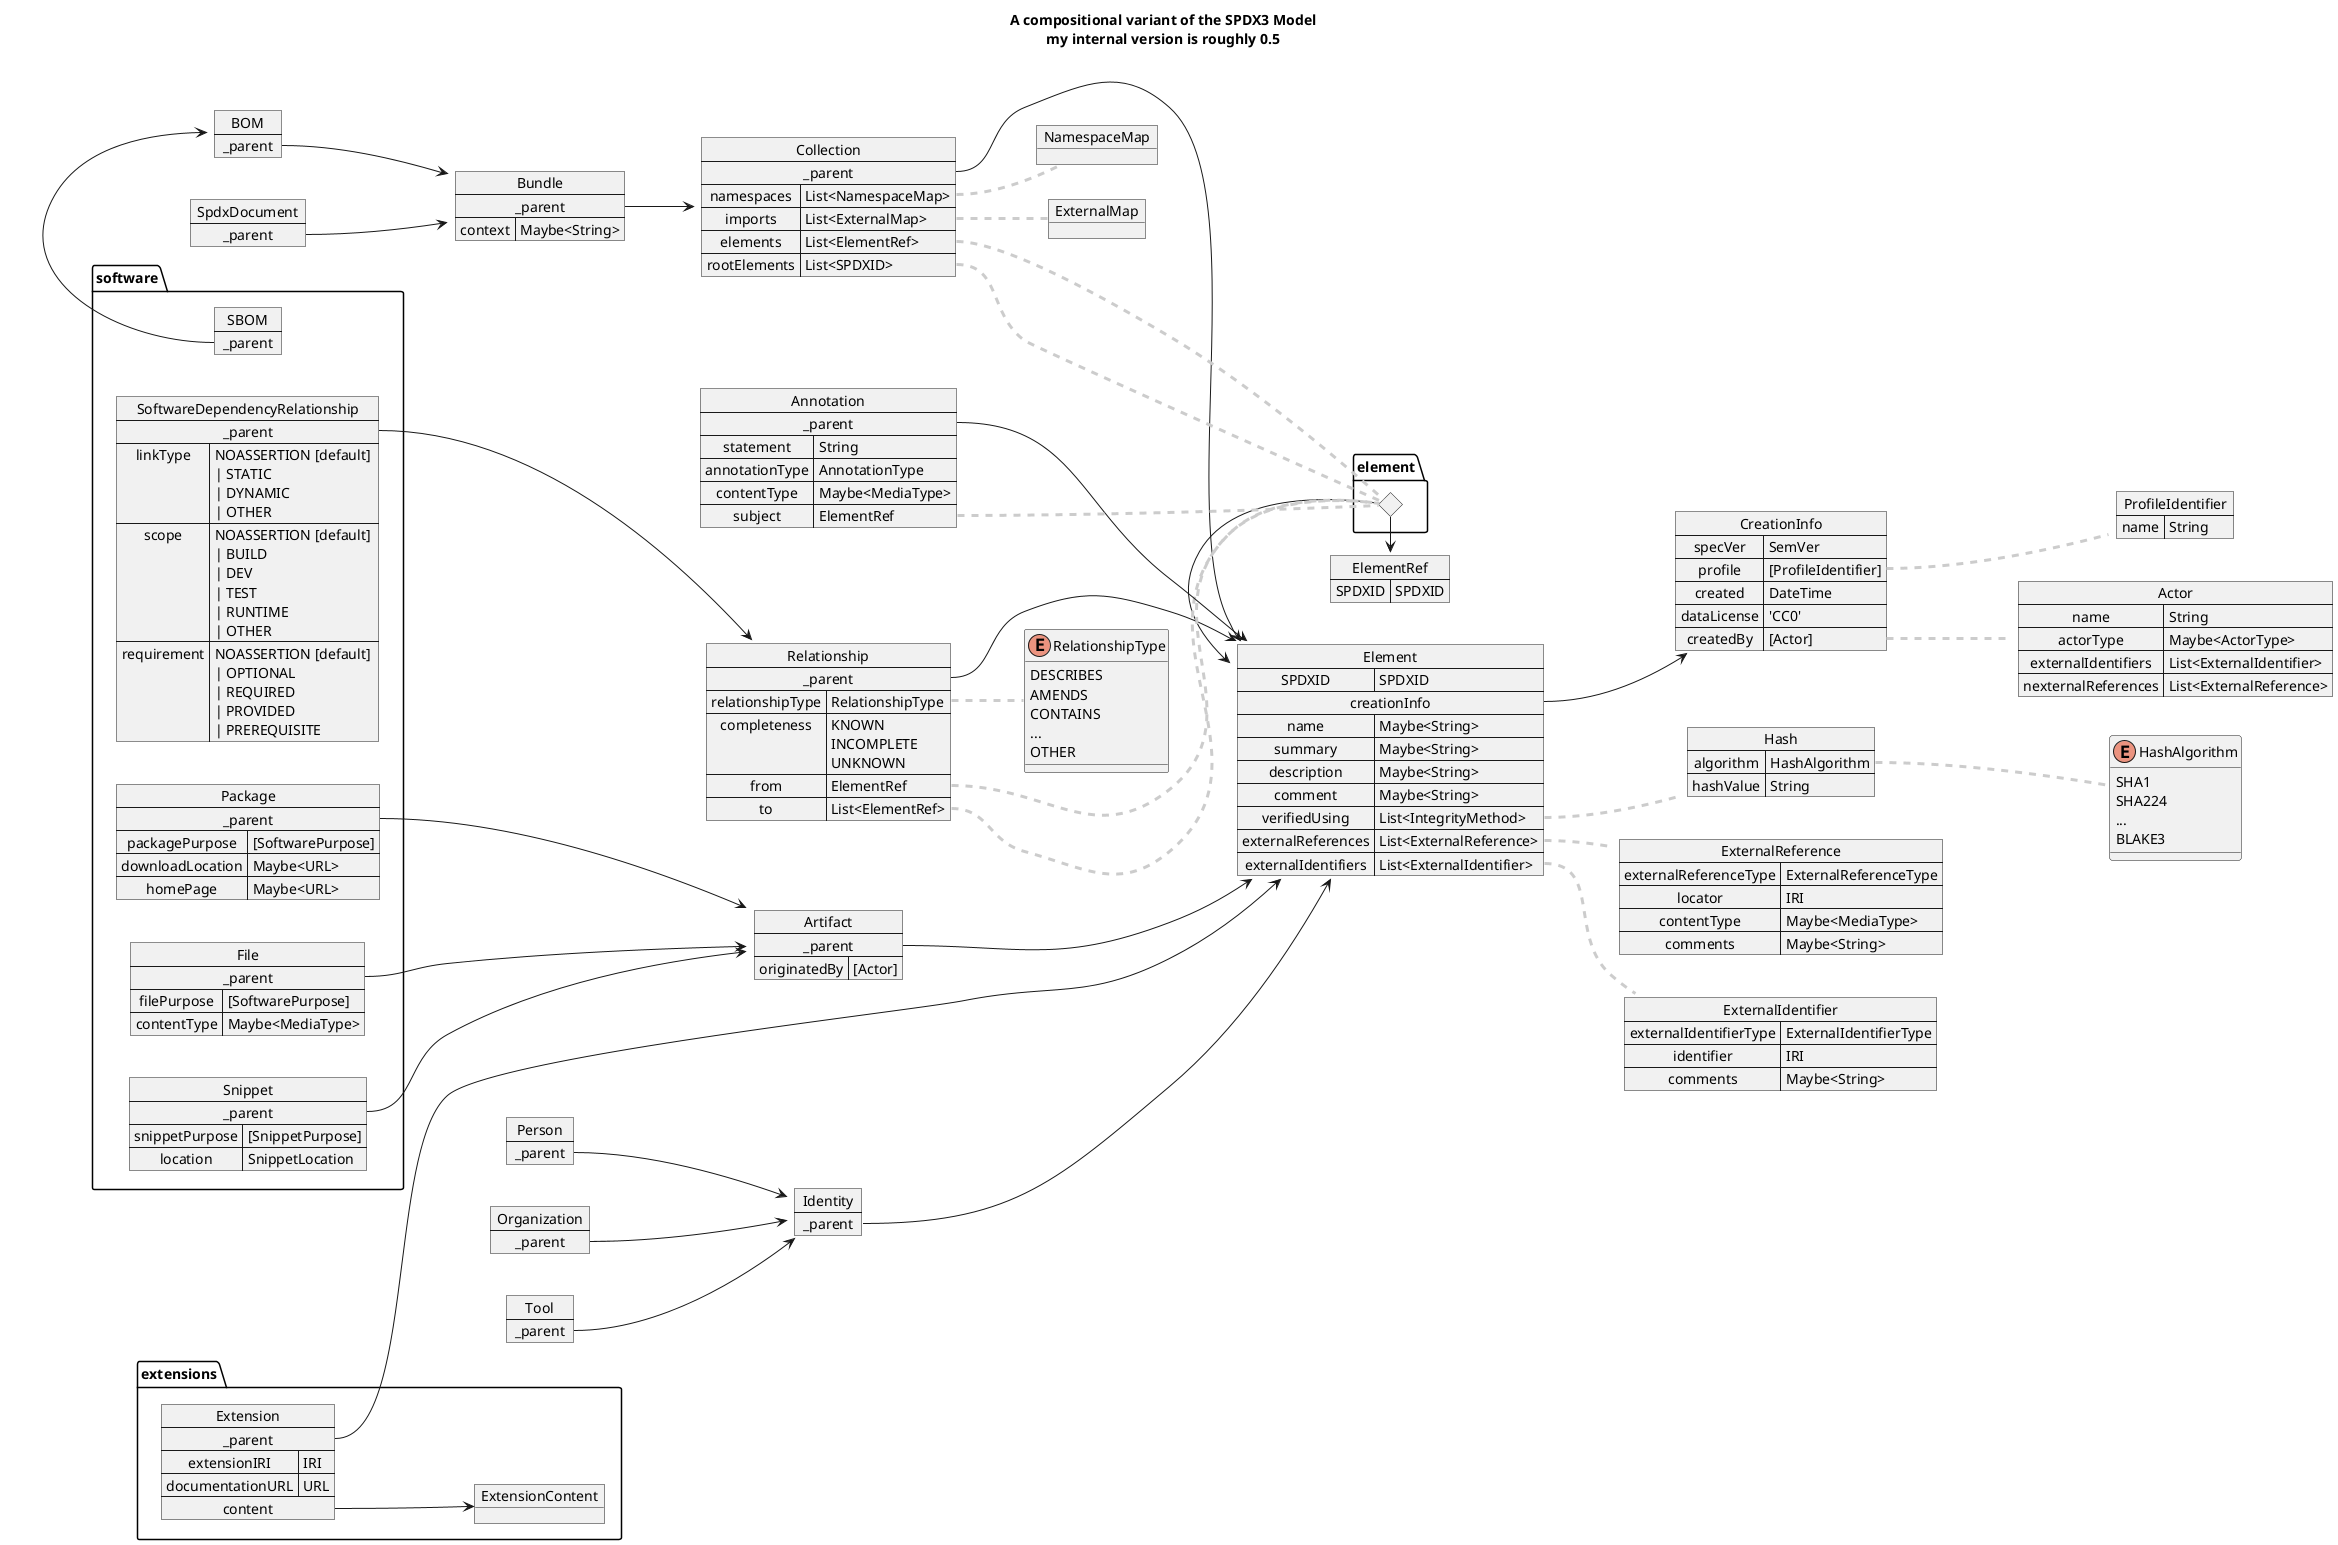@startuml
left to right direction

title A compositional variant of the SPDX3 Model\nmy internal version is roughly 0.5

enum RelationshipType {
DESCRIBES
AMENDS
CONTAINS
...
' ANCESTOR [do we need both?]
' DESCENDANT [do we need both?]
' VARIANT
' DEPENDS_ON
' BUILD_DEPENDENCY
' DEV_DEPENDENCY
' OPTIONAL_DEPENDENCY
' PROVIDED_DEPENDENCY
' TEST_DEPENDENCY
' RUNTIME_DEPENDENCY
' DEPENDENCY_MANIFEST
' DYNAMIC_LINK
' STATIC_LINK
' PREREQUISITE
'
' BUILD_TOOL
' DEV_TOOL
' TEST_TOOL
'
' GENERATES
'
' DISTRIBUTION_ARTIFACT
' EXAMPLE
' DATA_FILE
' TEST_CASE
' DOCUMENTATION
' METAFILE
' TEST
' OPTIONAL_COMPONENT
' PACKAGES
'
' PATCH
' COPY
' EXPANDED_FROM_ARCHIVE
' FILE_ADDED
' FILE_DELETED
' FILE_MODIFIED
'
' SUPPLIED_BY *new*
OTHER
}
enum HashAlgorithm {
SHA1
SHA224
...
' SHA256 [default]
' SHA384
' SHA512
' SHA3-224
' SHA3-256
' SHA3-384
' SHA3-512
' MD2
' MD4
' MD5
' MD6
' SPDX-PVC-SHA1
' SPDX-PVC-SHA256
' BLAKE2b-256
' BLAKE2b-384
' BLAKE2b-512
BLAKE3
}

' RelationshipType -[hidden]-> HashAlgorithm


map ProfileIdentifier {
    name => String
}
map Actor {
    name => String
    actorType => Maybe<ActorType>
    externalIdentifiers => List<ExternalIdentifier>
    nexternalReferences => List<ExternalReference>
}
map CreationInfo {
    specVer => SemVer
    profile => [ProfileIdentifier]
    created => DateTime
    dataLicense => 'CC0'
    createdBy => [Actor]
}
CreationInfo::profile .[#CCCCCC,dashed,thickness=3]. ProfileIdentifier
CreationInfo::createdBy .[#CCCCCC,dashed,thickness=3]. Actor

map Element {
    SPDXID => SPDXID
    creationInfo *--> CreationInfo

    name => Maybe<String>
    summary => Maybe<String>
    description => Maybe<String>
    comment => Maybe<String>
    verifiedUsing => List<IntegrityMethod>
    externalReferences => List<ExternalReference>
    externalIdentifiers => List<ExternalIdentifier>
}
map ExternalReference {
    externalReferenceType => ExternalReferenceType
    locator => IRI
    contentType => Maybe<MediaType>
    comments => Maybe<String>
}
Element::externalReferences .[#CCCCCC,dashed,thickness=3]. ExternalReference
Map Hash {
    algorithm => HashAlgorithm
    hashValue => String
}
Hash::algorithm .[#CCCCCC,dashed,thickness=3]. HashAlgorithm
Element::verifiedUsing .[#CCCCCC,dashed,thickness=3]. Hash
Map ExternalIdentifier {
    externalIdentifierType => ExternalIdentifierType
    identifier => IRI
    comments => Maybe<String>
}
Element::externalIdentifiers .[#CCCCCC,dashed,thickness=3]. ExternalIdentifier
map ElementRef {
    SPDXID => SPDXID
}
diamond element.dia
element.dia -r-> Element
element.dia -l-> ElementRef
' ElementRef::SPDXID -r---> Element

map Artifact {
    _parent *---> Element
    originatedBy => [Actor]
}

map Collection {
    _parent *---> Element
    namespaces => List<NamespaceMap>
    imports => List<ExternalMap>
    elements => List<ElementRef>
    rootElements => List<SPDXID>
}
Collection::elements .[#CCCCCC,dashed,thickness=3].. element.dia
Collection::rootElements .[#CCCCCC,dashed,thickness=3].. element.dia
object NamespaceMap
Collection::namespaces .[#CCCCCC,dashed,thickness=3]. NamespaceMap
object ExternalMap
Collection::imports .[#CCCCCC,dashed,thickness=3]. ExternalMap

map Bundle {
    _parent *--> Collection
    context => Maybe<String>
}

map SpdxDocument {
    _parent *--> Bundle
}

map BOM {
    _parent *--> Bundle
}

map Relationship {
    _parent *--> Element
    relationshipType => RelationshipType
    completeness => KNOWN\nINCOMPLETE\nUNKNOWN
    from => ElementRef
    to => List<ElementRef>
}
Relationship::to .[#CCCCCC,dashed,thickness=3].. element.dia
Relationship::from .[#CCCCCC,dashed,thickness=3].. element.dia
Relationship::relationshipType .[#CCCCCC,dashed,thickness=3]. RelationshipType

map Annotation {
    _parent *---> Element
    statement => String
    annotationType => AnnotationType
    contentType => Maybe<MediaType>
    subject => ElementRef
}
Annotation::subject .[#CCCCCC,dashed,thickness=3].. element.dia

map Identity {
    _parent *---> Element
}
map Person {
    _parent *--> Identity
}
map Organization {
    _parent *--> Identity
}
map Tool {
    _parent *--> Identity
}


package software {
    map Package {
        _parent *---> Artifact
        packagePurpose => [SoftwarePurpose]
        downloadLocation => Maybe<URL>
        homePage => Maybe<URL>
    }
    map File {
        _parent *---> Artifact
        filePurpose => [SoftwarePurpose]
        contentType => Maybe<MediaType>
    }
    map Snippet {
        _parent *---> Artifact
        snippetPurpose => [SnippetPurpose]
        location => SnippetLocation
    }
    map SBOM {
        _parent *-> BOM
    }
    map SoftwareDependencyRelationship {
        _parent *---> Relationship
        linkType => NOASSERTION [default] \n| STATIC \n| DYNAMIC \n| OTHER
        scope => NOASSERTION [default] \n| BUILD \n| DEV \n| TEST \n| RUNTIME \n| OTHER
        requirement => NOASSERTION [default] \n| OPTIONAL \n| REQUIRED \n| PROVIDED \n| PREREQUISITE
    }
}

package extensions {
    object ExtensionContent
    map Extension {
        _parent *-----> Element
        extensionIRI => IRI
        documentationURL => URL
        content *--> ExtensionContent
    }
}


@enduml